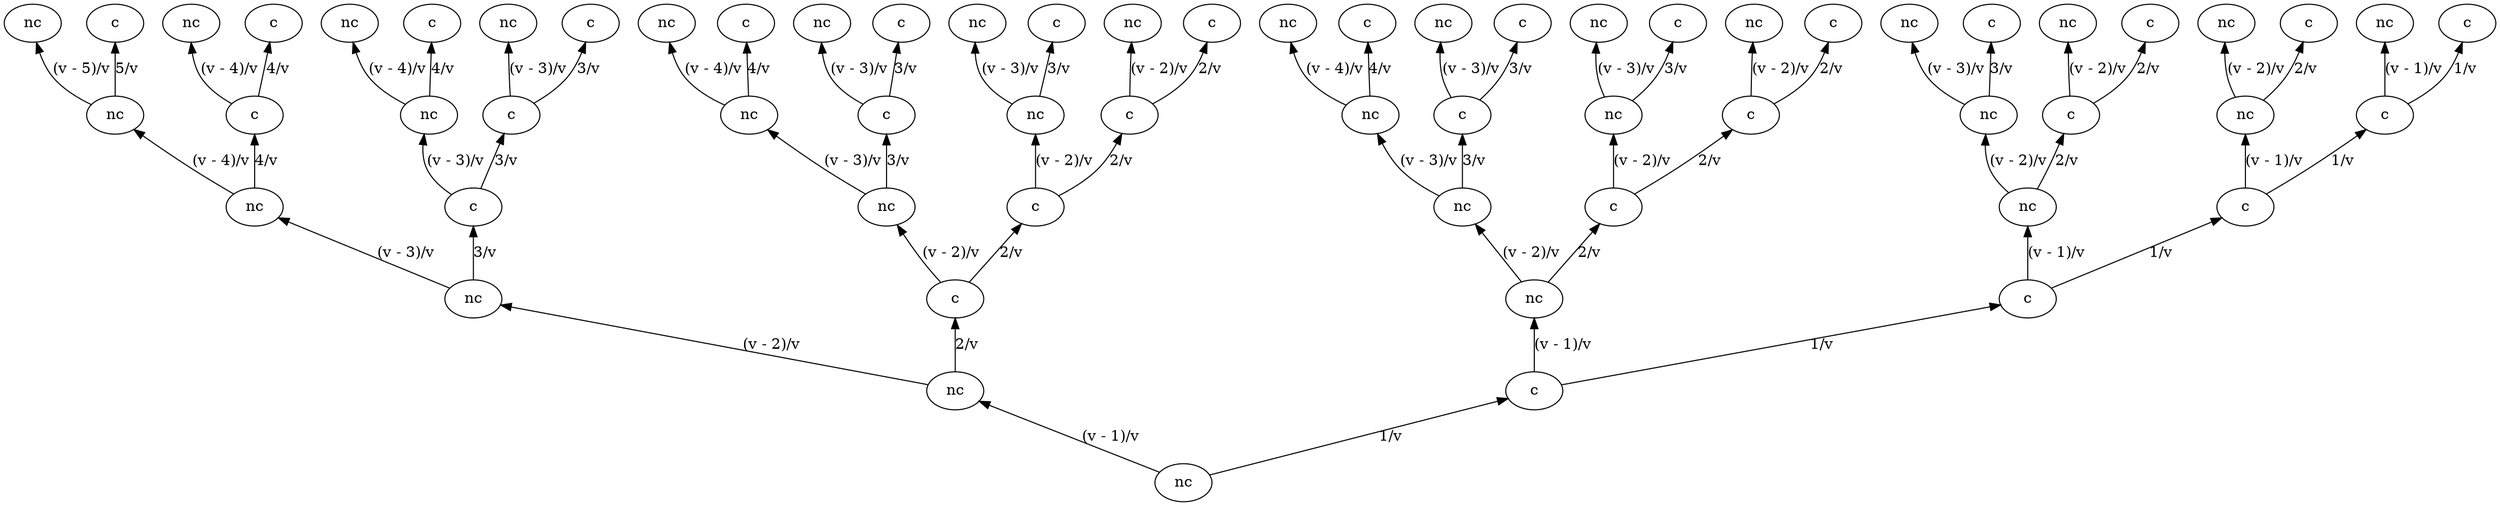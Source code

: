 
digraph Program {
    rankdir = BT

    nc0[label="nc"]
    nc1[label="nc"]
    c1[label="c"]
    nc3[label="nc"]
    nc2[label="nc"]
    c3[label="c"]
    c2[label="c"]
    nc7[label="nc"]
    nc5[label="nc"]
    nc6[label="nc"]
    nc4[label="nc"]
    c7[label="c"]
    c5[label="c"]
    c6[label="c"]
    c4[label="c"]
    nc15[label="nc"]
    nc11[label="nc"]
    nc13[label="nc"]
    nc9[label="nc"]
    nc14[label="nc"]
    nc10[label="nc"]
    nc12[label="nc"]
    nc8[label="nc"]
    c15[label="c"]
    c11[label="c"]
    c13[label="c"]
    c9[label="c"]
    c14[label="c"]
    c10[label="c"]
    c12[label="c"]
    c8[label="c"]
    nc31[label="nc"]
    nc23[label="nc"]
    nc27[label="nc"]
    nc19[label="nc"]
    nc29[label="nc"]
    nc21[label="nc"]
    nc25[label="nc"]
    nc17[label="nc"]
    nc30[label="nc"]
    nc22[label="nc"]
    nc26[label="nc"]
    nc18[label="nc"]
    nc28[label="nc"]
    nc20[label="nc"]
    nc24[label="nc"]
    nc16[label="nc"]
    c31[label="c"]
    c23[label="c"]
    c27[label="c"]
    c19[label="c"]
    c29[label="c"]
    c21[label="c"]
    c25[label="c"]
    c17[label="c"]
    c30[label="c"]
    c22[label="c"]
    c26[label="c"]
    c18[label="c"]
    c28[label="c"]
    c20[label="c"]
    c24[label="c"]
    c16[label="c"]



    nc0->c1 [label="1/v"]
    nc0->nc1 [label="(v - 1)/v"]
    c1->c2 [label="1/v"]
    nc1->c3 [label="2/v"]
    c1->nc2 [label="(v - 1)/v"]
    nc1->nc3 [label="(v - 2)/v"]
    c2->c4 [label="1/v"]
    c3->c6 [label="2/v"]
    nc2->c5 [label="2/v"]
    nc3->c7 [label="3/v"]
    c2->nc4 [label="(v - 1)/v"]
    c3->nc6 [label="(v - 2)/v"]
    nc2->nc5 [label="(v - 2)/v"]
    nc3->nc7 [label="(v - 3)/v"]
    c4->c8 [label="1/v"]
    c6->c12 [label="2/v"]
    c5->c10 [label="2/v"]
    c7->c14 [label="3/v"]
    nc4->c9 [label="2/v"]
    nc6->c13 [label="3/v"]
    nc5->c11 [label="3/v"]
    nc7->c15 [label="4/v"]
    c4->nc8 [label="(v - 1)/v"]
    c6->nc12 [label="(v - 2)/v"]
    c5->nc10 [label="(v - 2)/v"]
    c7->nc14 [label="(v - 3)/v"]
    nc4->nc9 [label="(v - 2)/v"]
    nc6->nc13 [label="(v - 3)/v"]
    nc5->nc11 [label="(v - 3)/v"]
    nc7->nc15 [label="(v - 4)/v"]
    c8->c16 [label="1/v"]
    c12->c24 [label="2/v"]
    c10->c20 [label="2/v"]
    c14->c28 [label="3/v"]
    c9->c18 [label="2/v"]
    c13->c26 [label="3/v"]
    c11->c22 [label="3/v"]
    c15->c30 [label="4/v"]
    nc8->c17 [label="2/v"]
    nc12->c25 [label="3/v"]
    nc10->c21 [label="3/v"]
    nc14->c29 [label="4/v"]
    nc9->c19 [label="3/v"]
    nc13->c27 [label="4/v"]
    nc11->c23 [label="4/v"]
    nc15->c31 [label="5/v"]
    c8->nc16 [label="(v - 1)/v"]
    c12->nc24 [label="(v - 2)/v"]
    c10->nc20 [label="(v - 2)/v"]
    c14->nc28 [label="(v - 3)/v"]
    c9->nc18 [label="(v - 2)/v"]
    c13->nc26 [label="(v - 3)/v"]
    c11->nc22 [label="(v - 3)/v"]
    c15->nc30 [label="(v - 4)/v"]
    nc8->nc17 [label="(v - 2)/v"]
    nc12->nc25 [label="(v - 3)/v"]
    nc10->nc21 [label="(v - 3)/v"]
    nc14->nc29 [label="(v - 4)/v"]
    nc9->nc19 [label="(v - 3)/v"]
    nc13->nc27 [label="(v - 4)/v"]
    nc11->nc23 [label="(v - 4)/v"]
    nc15->nc31 [label="(v - 5)/v"]
}
